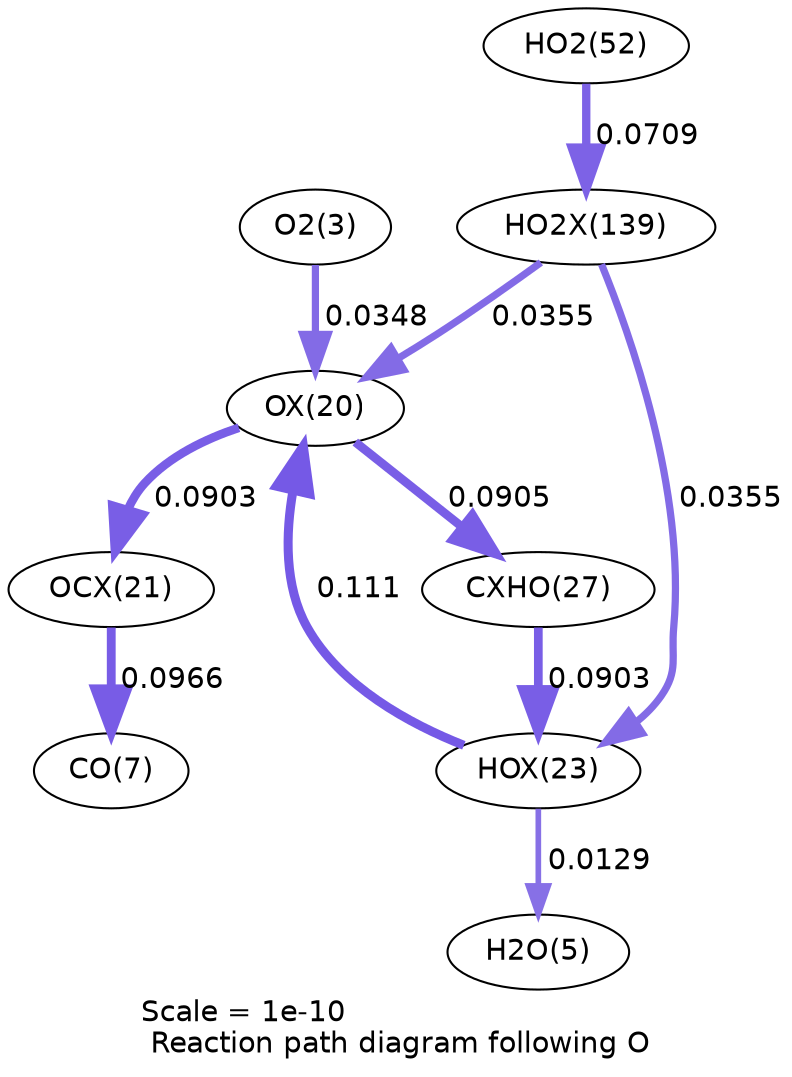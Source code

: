 digraph reaction_paths {
center=1;
s5 -> s25[fontname="Helvetica", penwidth=3.46, arrowsize=1.73, color="0.7, 0.535, 0.9"
, label=" 0.0348"];
s25 -> s31[fontname="Helvetica", penwidth=4.19, arrowsize=2.09, color="0.7, 0.59, 0.9"
, label=" 0.0905"];
s28 -> s25[fontname="Helvetica", penwidth=4.34, arrowsize=2.17, color="0.7, 0.611, 0.9"
, label=" 0.111"];
s25 -> s26[fontname="Helvetica", penwidth=4.18, arrowsize=2.09, color="0.7, 0.59, 0.9"
, label=" 0.0903"];
s41 -> s25[fontname="Helvetica", penwidth=3.48, arrowsize=1.74, color="0.7, 0.535, 0.9"
, label=" 0.0355"];
s31 -> s28[fontname="Helvetica", penwidth=4.18, arrowsize=2.09, color="0.7, 0.59, 0.9"
, label=" 0.0903"];
s28 -> s7[fontname="Helvetica", penwidth=2.72, arrowsize=1.36, color="0.7, 0.513, 0.9"
, label=" 0.0129"];
s41 -> s28[fontname="Helvetica", penwidth=3.48, arrowsize=1.74, color="0.7, 0.535, 0.9"
, label=" 0.0355"];
s26 -> s9[fontname="Helvetica", penwidth=4.24, arrowsize=2.12, color="0.7, 0.597, 0.9"
, label=" 0.0966"];
s21 -> s41[fontname="Helvetica", penwidth=4, arrowsize=2, color="0.7, 0.571, 0.9"
, label=" 0.0709"];
s5 [ fontname="Helvetica", label="O2(3)"];
s7 [ fontname="Helvetica", label="H2O(5)"];
s9 [ fontname="Helvetica", label="CO(7)"];
s21 [ fontname="Helvetica", label="HO2(52)"];
s25 [ fontname="Helvetica", label="OX(20)"];
s26 [ fontname="Helvetica", label="OCX(21)"];
s28 [ fontname="Helvetica", label="HOX(23)"];
s31 [ fontname="Helvetica", label="CXHO(27)"];
s41 [ fontname="Helvetica", label="HO2X(139)"];
 label = "Scale = 1e-10\l Reaction path diagram following O";
 fontname = "Helvetica";
}

